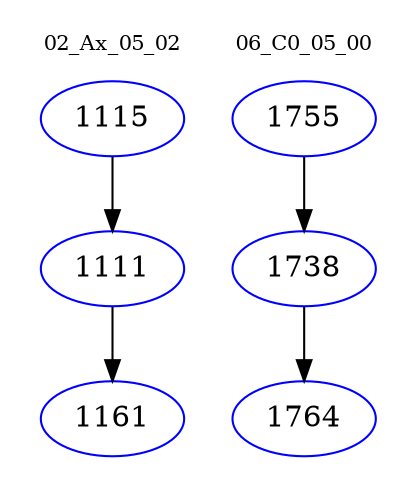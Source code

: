 digraph{
subgraph cluster_0 {
color = white
label = "02_Ax_05_02";
fontsize=10;
T0_1115 [label="1115", color="blue"]
T0_1115 -> T0_1111 [color="black"]
T0_1111 [label="1111", color="blue"]
T0_1111 -> T0_1161 [color="black"]
T0_1161 [label="1161", color="blue"]
}
subgraph cluster_1 {
color = white
label = "06_C0_05_00";
fontsize=10;
T1_1755 [label="1755", color="blue"]
T1_1755 -> T1_1738 [color="black"]
T1_1738 [label="1738", color="blue"]
T1_1738 -> T1_1764 [color="black"]
T1_1764 [label="1764", color="blue"]
}
}
